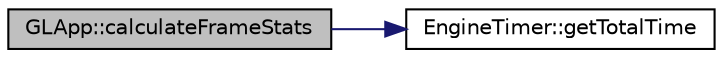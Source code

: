 digraph "GLApp::calculateFrameStats"
{
  edge [fontname="Helvetica",fontsize="10",labelfontname="Helvetica",labelfontsize="10"];
  node [fontname="Helvetica",fontsize="10",shape=record];
  rankdir="LR";
  Node4 [label="GLApp::calculateFrameStats",height=0.2,width=0.4,color="black", fillcolor="grey75", style="filled", fontcolor="black"];
  Node4 -> Node5 [color="midnightblue",fontsize="10",style="solid",fontname="Helvetica"];
  Node5 [label="EngineTimer::getTotalTime",height=0.2,width=0.4,color="black", fillcolor="white", style="filled",URL="$class_engine_timer.html#a5023bddd2edc8874bc60dab6aa9df599"];
}
